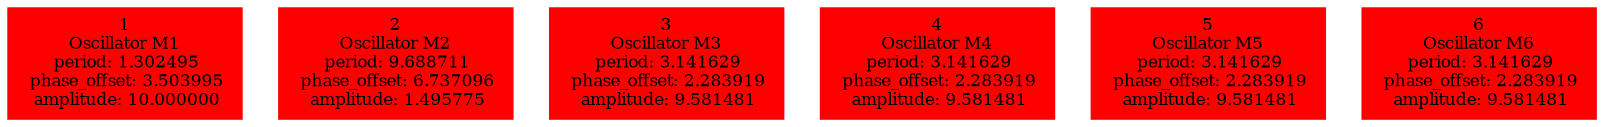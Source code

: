  digraph g{ forcelabels=true;
1 [label=<1<BR />Oscillator M1<BR /> period: 1.302495<BR /> phase_offset: 3.503995<BR /> amplitude: 10.000000>, shape=box,color=red,style=filled,fontsize=8];2 [label=<2<BR />Oscillator M2<BR /> period: 9.688711<BR /> phase_offset: 6.737096<BR /> amplitude: 1.495775>, shape=box,color=red,style=filled,fontsize=8];3 [label=<3<BR />Oscillator M3<BR /> period: 3.141629<BR /> phase_offset: 2.283919<BR /> amplitude: 9.581481>, shape=box,color=red,style=filled,fontsize=8];4 [label=<4<BR />Oscillator M4<BR /> period: 3.141629<BR /> phase_offset: 2.283919<BR /> amplitude: 9.581481>, shape=box,color=red,style=filled,fontsize=8];5 [label=<5<BR />Oscillator M5<BR /> period: 3.141629<BR /> phase_offset: 2.283919<BR /> amplitude: 9.581481>, shape=box,color=red,style=filled,fontsize=8];6 [label=<6<BR />Oscillator M6<BR /> period: 3.141629<BR /> phase_offset: 2.283919<BR /> amplitude: 9.581481>, shape=box,color=red,style=filled,fontsize=8]; }

